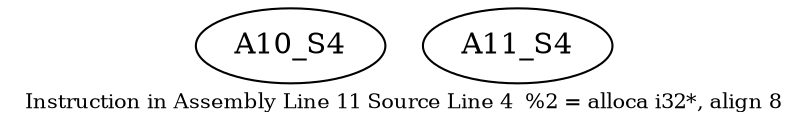 digraph{
	node [ ]
	edge [ ]
	A10_S4 [ ]
	A11_S4 [ ]
	label = "Instruction in Assembly Line 11 Source Line 4	%2 = alloca i32*, align 8"	fontsize = "10"
}